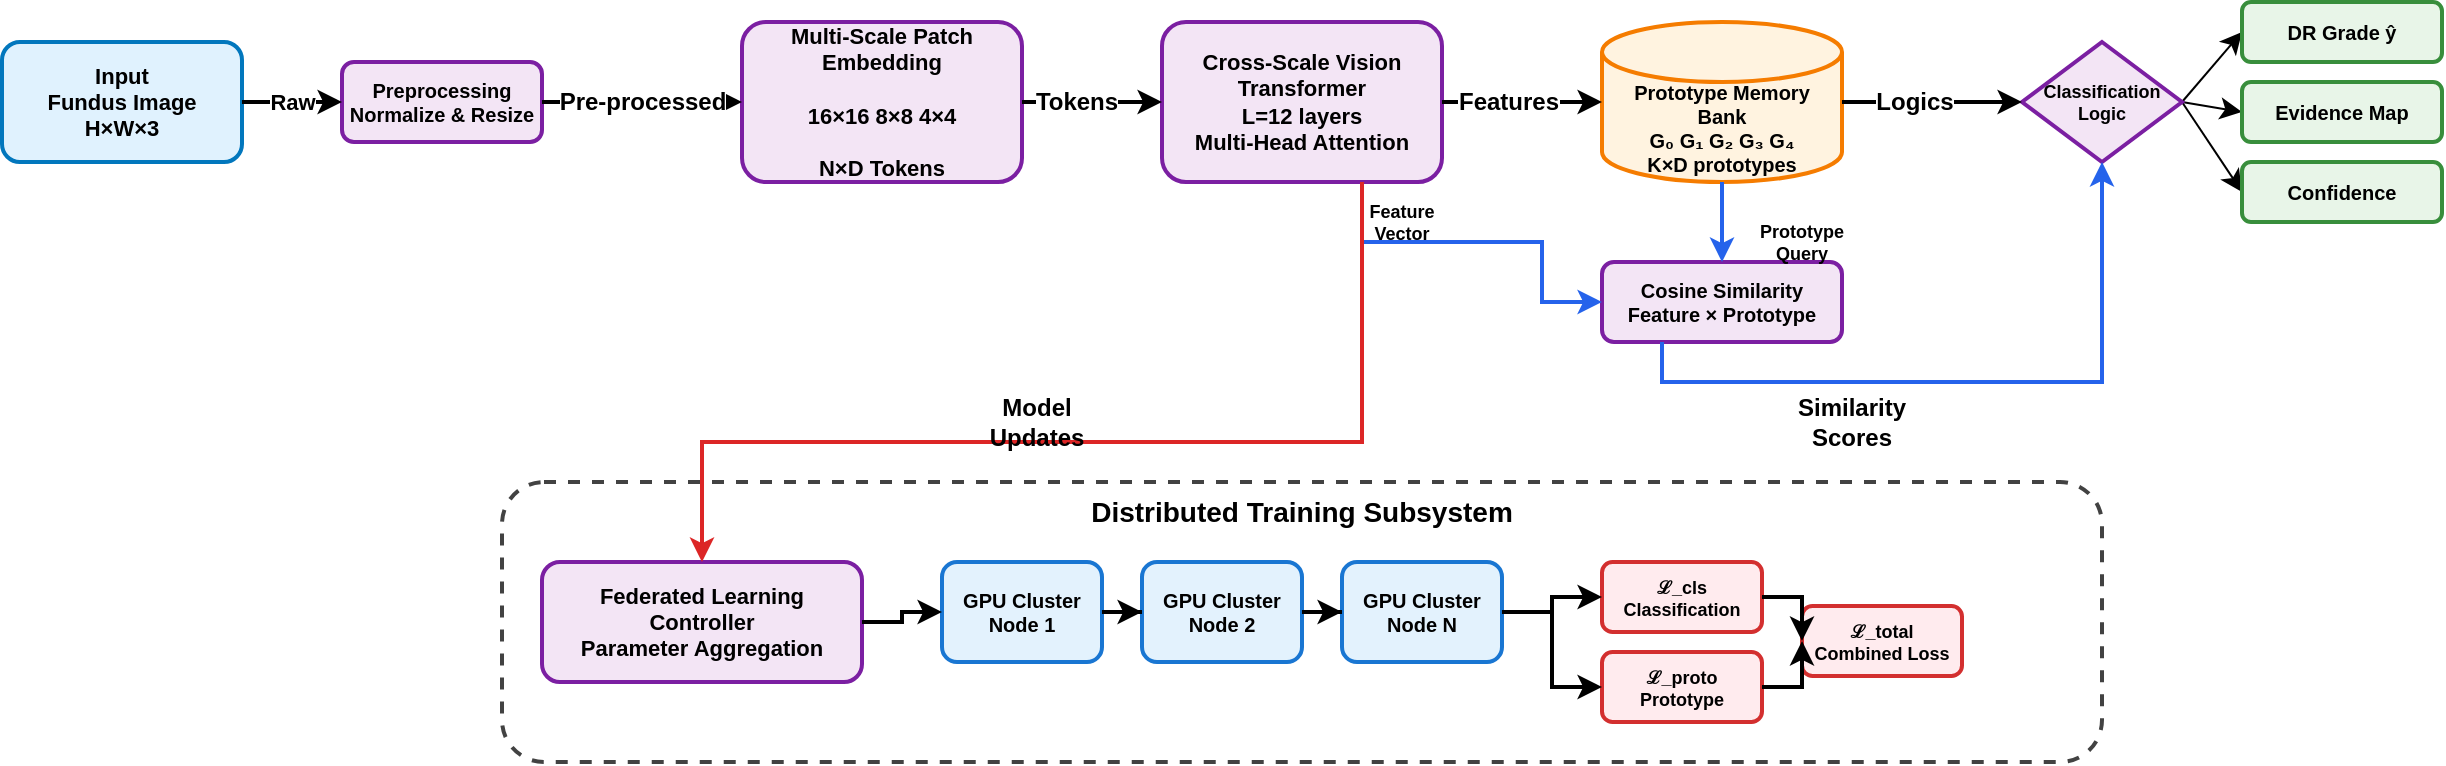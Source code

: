 <mxfile version="28.0.6">
  <diagram name="RetinoFusionNet Architecture" id="ZaIA_t4OzmAZ1vT0Y2EV">
    <mxGraphModel dx="1273" dy="252" grid="1" gridSize="10" guides="1" tooltips="1" connect="1" arrows="0" fold="1" page="1" pageScale="1" pageWidth="850" pageHeight="1100" math="0" shadow="0">
      <root>
        <mxCell id="0" />
        <mxCell id="1" parent="0" />
        <mxCell id="P4FH_KhMqfVyUqz4qaMQ-2" value="Input&lt;br&gt;Fundus Image&lt;br&gt;H×W×3" style="rounded=1;whiteSpace=wrap;html=1;fillColor=#e0f2fe;strokeColor=#0277bd;fontStyle=1;fontSize=11;strokeWidth=2;" parent="1" vertex="1">
          <mxGeometry x="-50" y="80" width="120" height="60" as="geometry" />
        </mxCell>
        <mxCell id="P4FH_KhMqfVyUqz4qaMQ-3" value="Preprocessing&lt;br&gt;Normalize &amp;amp; Resize" style="rounded=1;whiteSpace=wrap;html=1;fillColor=#f3e5f5;strokeColor=#7b1fa2;fontStyle=1;fontSize=10;strokeWidth=2;" parent="1" vertex="1">
          <mxGeometry x="120" y="90" width="100" height="40" as="geometry" />
        </mxCell>
        <mxCell id="P4FH_KhMqfVyUqz4qaMQ-4" value="Multi-Scale Patch&lt;br&gt;Embedding&lt;br&gt;&lt;br&gt;16×16  8×8  4×4&lt;br&gt;&lt;br&gt;N×D Tokens" style="rounded=1;whiteSpace=wrap;html=1;fillColor=#f3e5f5;strokeColor=#7b1fa2;fontStyle=1;fontSize=11;strokeWidth=2;" parent="1" vertex="1">
          <mxGeometry x="320" y="70" width="140" height="80" as="geometry" />
        </mxCell>
        <mxCell id="P4FH_KhMqfVyUqz4qaMQ-5" value="Cross-Scale Vision&lt;br&gt;Transformer&lt;br&gt;L=12 layers&lt;br&gt;Multi-Head Attention" style="rounded=1;whiteSpace=wrap;html=1;fillColor=#f3e5f5;strokeColor=#7b1fa2;fontStyle=1;fontSize=11;strokeWidth=2;" parent="1" vertex="1">
          <mxGeometry x="530" y="70" width="140" height="80" as="geometry" />
        </mxCell>
        <mxCell id="P4FH_KhMqfVyUqz4qaMQ-6" value="Prototype Memory&lt;br&gt;Bank&lt;br&gt;G₀ G₁ G₂ G₃ G₄&lt;br&gt;K×D prototypes" style="shape=cylinder3;whiteSpace=wrap;html=1;boundedLbl=1;backgroundOutline=1;size=15;fillColor=#fff3e0;strokeColor=#f57c00;fontStyle=1;fontSize=10;strokeWidth=2;" parent="1" vertex="1">
          <mxGeometry x="750" y="70" width="120" height="80" as="geometry" />
        </mxCell>
        <mxCell id="P4FH_KhMqfVyUqz4qaMQ-7" value="Cosine Similarity&lt;br&gt;Feature × Prototype" style="rounded=1;whiteSpace=wrap;html=1;fillColor=#f3e5f5;strokeColor=#7b1fa2;fontStyle=1;fontSize=10;strokeWidth=2;" parent="1" vertex="1">
          <mxGeometry x="750" y="190" width="120" height="40" as="geometry" />
        </mxCell>
        <mxCell id="EUMeIjVDrOaS8mFstmGV-6" style="edgeStyle=none;curved=1;rounded=0;orthogonalLoop=1;jettySize=auto;html=1;exitX=1;exitY=0.5;exitDx=0;exitDy=0;entryX=0;entryY=0.5;entryDx=0;entryDy=0;fontSize=12;startSize=8;endSize=8;" edge="1" parent="1" source="P4FH_KhMqfVyUqz4qaMQ-8" target="P4FH_KhMqfVyUqz4qaMQ-9">
          <mxGeometry relative="1" as="geometry" />
        </mxCell>
        <mxCell id="EUMeIjVDrOaS8mFstmGV-7" style="edgeStyle=none;curved=1;rounded=0;orthogonalLoop=1;jettySize=auto;html=1;exitX=1;exitY=0.5;exitDx=0;exitDy=0;entryX=0;entryY=0.5;entryDx=0;entryDy=0;fontSize=12;startSize=8;endSize=8;" edge="1" parent="1" source="P4FH_KhMqfVyUqz4qaMQ-8" target="P4FH_KhMqfVyUqz4qaMQ-10">
          <mxGeometry relative="1" as="geometry" />
        </mxCell>
        <mxCell id="EUMeIjVDrOaS8mFstmGV-8" style="edgeStyle=none;curved=1;rounded=0;orthogonalLoop=1;jettySize=auto;html=1;exitX=1;exitY=0.5;exitDx=0;exitDy=0;entryX=0;entryY=0.5;entryDx=0;entryDy=0;fontSize=12;startSize=8;endSize=8;" edge="1" parent="1" source="P4FH_KhMqfVyUqz4qaMQ-8" target="P4FH_KhMqfVyUqz4qaMQ-11">
          <mxGeometry relative="1" as="geometry" />
        </mxCell>
        <mxCell id="P4FH_KhMqfVyUqz4qaMQ-8" value="Classification&lt;br&gt;Logic" style="rhombus;whiteSpace=wrap;html=1;fillColor=#f3e5f5;strokeColor=#7b1fa2;fontStyle=1;fontSize=9;strokeWidth=2;" parent="1" vertex="1">
          <mxGeometry x="960" y="80" width="80" height="60" as="geometry" />
        </mxCell>
        <mxCell id="P4FH_KhMqfVyUqz4qaMQ-9" value="DR Grade ŷ" style="rounded=1;whiteSpace=wrap;html=1;fillColor=#e8f5e8;strokeColor=#388e3c;fontStyle=1;fontSize=10;strokeWidth=2;" parent="1" vertex="1">
          <mxGeometry x="1070" y="60" width="100" height="30" as="geometry" />
        </mxCell>
        <mxCell id="P4FH_KhMqfVyUqz4qaMQ-10" value="Evidence Map" style="rounded=1;whiteSpace=wrap;html=1;fillColor=#e8f5e8;strokeColor=#388e3c;fontStyle=1;fontSize=10;strokeWidth=2;" parent="1" vertex="1">
          <mxGeometry x="1070" y="100" width="100" height="30" as="geometry" />
        </mxCell>
        <mxCell id="P4FH_KhMqfVyUqz4qaMQ-11" value="Confidence" style="rounded=1;whiteSpace=wrap;html=1;fillColor=#e8f5e8;strokeColor=#388e3c;fontStyle=1;fontSize=10;strokeWidth=2;" parent="1" vertex="1">
          <mxGeometry x="1070" y="140" width="100" height="30" as="geometry" />
        </mxCell>
        <mxCell id="P4FH_KhMqfVyUqz4qaMQ-12" value="Distributed Training Subsystem" style="rounded=1;whiteSpace=wrap;html=1;fillColor=none;strokeColor=#424242;strokeWidth=2;dashed=1;verticalAlign=top;fontStyle=1;fontSize=14;" parent="1" vertex="1">
          <mxGeometry x="200" y="300" width="800" height="140" as="geometry" />
        </mxCell>
        <mxCell id="P4FH_KhMqfVyUqz4qaMQ-13" value="Federated Learning&lt;br&gt;Controller&lt;br&gt;Parameter Aggregation" style="rounded=1;whiteSpace=wrap;html=1;fillColor=#f3e5f5;strokeColor=#7b1fa2;fontStyle=1;fontSize=11;strokeWidth=2;" parent="1" vertex="1">
          <mxGeometry x="220" y="340" width="160" height="60" as="geometry" />
        </mxCell>
        <mxCell id="P4FH_KhMqfVyUqz4qaMQ-14" value="GPU Cluster&lt;br&gt;Node 1" style="rounded=1;whiteSpace=wrap;html=1;fillColor=#e3f2fd;strokeColor=#1976d2;fontStyle=1;fontSize=10;strokeWidth=2;" parent="1" vertex="1">
          <mxGeometry x="420" y="340" width="80" height="50" as="geometry" />
        </mxCell>
        <mxCell id="P4FH_KhMqfVyUqz4qaMQ-15" value="GPU Cluster&lt;br&gt;Node 2" style="rounded=1;whiteSpace=wrap;html=1;fillColor=#e3f2fd;strokeColor=#1976d2;fontStyle=1;fontSize=10;strokeWidth=2;" parent="1" vertex="1">
          <mxGeometry x="520" y="340" width="80" height="50" as="geometry" />
        </mxCell>
        <mxCell id="P4FH_KhMqfVyUqz4qaMQ-16" value="GPU Cluster&lt;br&gt;Node N" style="rounded=1;whiteSpace=wrap;html=1;fillColor=#e3f2fd;strokeColor=#1976d2;fontStyle=1;fontSize=10;strokeWidth=2;" parent="1" vertex="1">
          <mxGeometry x="620" y="340" width="80" height="50" as="geometry" />
        </mxCell>
        <mxCell id="P4FH_KhMqfVyUqz4qaMQ-17" value="ℒ_cls&lt;br&gt;Classification" style="rounded=1;whiteSpace=wrap;html=1;fillColor=#ffebee;strokeColor=#d32f2f;fontStyle=1;fontSize=9;strokeWidth=2;" parent="1" vertex="1">
          <mxGeometry x="750" y="340" width="80" height="35" as="geometry" />
        </mxCell>
        <mxCell id="P4FH_KhMqfVyUqz4qaMQ-18" value="ℒ_proto&lt;br&gt;Prototype" style="rounded=1;whiteSpace=wrap;html=1;fillColor=#ffebee;strokeColor=#d32f2f;fontStyle=1;fontSize=9;strokeWidth=2;" parent="1" vertex="1">
          <mxGeometry x="750" y="385" width="80" height="35" as="geometry" />
        </mxCell>
        <mxCell id="P4FH_KhMqfVyUqz4qaMQ-19" value="ℒ_total&lt;br&gt;Combined Loss" style="rounded=1;whiteSpace=wrap;html=1;fillColor=#ffebee;strokeColor=#d32f2f;fontStyle=1;fontSize=9;strokeWidth=2;" parent="1" vertex="1">
          <mxGeometry x="850" y="362" width="80" height="35" as="geometry" />
        </mxCell>
        <mxCell id="P4FH_KhMqfVyUqz4qaMQ-22" value="Raw" style="edgeStyle=orthogonalEdgeStyle;rounded=0;orthogonalLoop=1;jettySize=auto;html=1;strokeWidth=2;endArrow=classic;fontStyle=1" parent="1" source="P4FH_KhMqfVyUqz4qaMQ-2" target="P4FH_KhMqfVyUqz4qaMQ-3" edge="1">
          <mxGeometry relative="1" as="geometry" />
        </mxCell>
        <mxCell id="P4FH_KhMqfVyUqz4qaMQ-23" style="edgeStyle=orthogonalEdgeStyle;rounded=0;orthogonalLoop=1;jettySize=auto;html=1;strokeWidth=2;endArrow=classic;fontStyle=1" parent="1" source="P4FH_KhMqfVyUqz4qaMQ-3" target="P4FH_KhMqfVyUqz4qaMQ-4" edge="1">
          <mxGeometry relative="1" as="geometry" />
        </mxCell>
        <mxCell id="EUMeIjVDrOaS8mFstmGV-2" value="Pre-processed" style="edgeLabel;html=1;align=center;verticalAlign=middle;resizable=0;points=[];fontSize=12;fontStyle=1" vertex="1" connectable="0" parent="P4FH_KhMqfVyUqz4qaMQ-23">
          <mxGeometry x="-0.385" relative="1" as="geometry">
            <mxPoint x="19" as="offset" />
          </mxGeometry>
        </mxCell>
        <mxCell id="P4FH_KhMqfVyUqz4qaMQ-24" style="edgeStyle=orthogonalEdgeStyle;rounded=0;orthogonalLoop=1;jettySize=auto;html=1;strokeWidth=2;endArrow=classic;fontStyle=1" parent="1" source="P4FH_KhMqfVyUqz4qaMQ-4" target="P4FH_KhMqfVyUqz4qaMQ-5" edge="1">
          <mxGeometry relative="1" as="geometry" />
        </mxCell>
        <mxCell id="EUMeIjVDrOaS8mFstmGV-3" value="&lt;b&gt;Tokens&lt;/b&gt;" style="edgeLabel;html=1;align=center;verticalAlign=middle;resizable=0;points=[];fontSize=12;" vertex="1" connectable="0" parent="P4FH_KhMqfVyUqz4qaMQ-24">
          <mxGeometry x="-0.238" relative="1" as="geometry">
            <mxPoint as="offset" />
          </mxGeometry>
        </mxCell>
        <mxCell id="P4FH_KhMqfVyUqz4qaMQ-25" style="edgeStyle=orthogonalEdgeStyle;rounded=0;orthogonalLoop=1;jettySize=auto;html=1;strokeWidth=2;endArrow=classic;fontStyle=1" parent="1" source="P4FH_KhMqfVyUqz4qaMQ-5" target="P4FH_KhMqfVyUqz4qaMQ-6" edge="1">
          <mxGeometry relative="1" as="geometry" />
        </mxCell>
        <mxCell id="EUMeIjVDrOaS8mFstmGV-4" value="&lt;b&gt;Features&lt;/b&gt;" style="edgeLabel;html=1;align=center;verticalAlign=middle;resizable=0;points=[];fontSize=12;" vertex="1" connectable="0" parent="P4FH_KhMqfVyUqz4qaMQ-25">
          <mxGeometry x="-0.517" relative="1" as="geometry">
            <mxPoint x="13" as="offset" />
          </mxGeometry>
        </mxCell>
        <mxCell id="P4FH_KhMqfVyUqz4qaMQ-26" style="edgeStyle=orthogonalEdgeStyle;rounded=0;orthogonalLoop=1;jettySize=auto;html=1;strokeWidth=2;endArrow=classic;fontStyle=1" parent="1" source="P4FH_KhMqfVyUqz4qaMQ-6" target="P4FH_KhMqfVyUqz4qaMQ-8" edge="1">
          <mxGeometry relative="1" as="geometry">
            <mxPoint x="970" y="110" as="targetPoint" />
          </mxGeometry>
        </mxCell>
        <mxCell id="EUMeIjVDrOaS8mFstmGV-5" value="&lt;b&gt;Logics&lt;/b&gt;" style="edgeLabel;html=1;align=center;verticalAlign=middle;resizable=0;points=[];fontSize=12;" vertex="1" connectable="0" parent="P4FH_KhMqfVyUqz4qaMQ-26">
          <mxGeometry x="-0.615" relative="1" as="geometry">
            <mxPoint x="18" as="offset" />
          </mxGeometry>
        </mxCell>
        <mxCell id="P4FH_KhMqfVyUqz4qaMQ-30" style="edgeStyle=orthogonalEdgeStyle;rounded=0;orthogonalLoop=1;jettySize=auto;html=1;strokeWidth=2;endArrow=classic;strokeColor=#2563eb;fontStyle=1" parent="1" source="P4FH_KhMqfVyUqz4qaMQ-5" target="P4FH_KhMqfVyUqz4qaMQ-7" edge="1">
          <mxGeometry relative="1" as="geometry">
            <Array as="points">
              <mxPoint x="630" y="180" />
              <mxPoint x="720" y="180" />
            </Array>
          </mxGeometry>
        </mxCell>
        <mxCell id="P4FH_KhMqfVyUqz4qaMQ-31" style="edgeStyle=orthogonalEdgeStyle;rounded=0;orthogonalLoop=1;jettySize=auto;html=1;strokeWidth=2;endArrow=classic;strokeColor=#2563eb;fontStyle=1" parent="1" source="P4FH_KhMqfVyUqz4qaMQ-6" target="P4FH_KhMqfVyUqz4qaMQ-7" edge="1">
          <mxGeometry relative="1" as="geometry" />
        </mxCell>
        <mxCell id="P4FH_KhMqfVyUqz4qaMQ-32" style="edgeStyle=orthogonalEdgeStyle;rounded=0;orthogonalLoop=1;jettySize=auto;html=1;strokeWidth=2;endArrow=classic;strokeColor=#2563eb;fontStyle=1;entryX=0.5;entryY=1;entryDx=0;entryDy=0;" parent="1" source="P4FH_KhMqfVyUqz4qaMQ-7" target="P4FH_KhMqfVyUqz4qaMQ-8" edge="1">
          <mxGeometry relative="1" as="geometry">
            <Array as="points">
              <mxPoint x="780" y="250" />
              <mxPoint x="1000" y="250" />
            </Array>
          </mxGeometry>
        </mxCell>
        <mxCell id="P4FH_KhMqfVyUqz4qaMQ-33" style="edgeStyle=orthogonalEdgeStyle;rounded=0;orthogonalLoop=1;jettySize=auto;html=1;strokeWidth=2;endArrow=classic;strokeColor=#dc2626;fontStyle=1" parent="1" source="P4FH_KhMqfVyUqz4qaMQ-5" target="P4FH_KhMqfVyUqz4qaMQ-13" edge="1">
          <mxGeometry relative="1" as="geometry">
            <Array as="points">
              <mxPoint x="630" y="280" />
              <mxPoint x="300" y="280" />
            </Array>
          </mxGeometry>
        </mxCell>
        <mxCell id="P4FH_KhMqfVyUqz4qaMQ-34" style="edgeStyle=orthogonalEdgeStyle;rounded=0;orthogonalLoop=1;jettySize=auto;html=1;strokeWidth=2;endArrow=classic;fontStyle=1" parent="1" source="P4FH_KhMqfVyUqz4qaMQ-13" target="P4FH_KhMqfVyUqz4qaMQ-14" edge="1">
          <mxGeometry relative="1" as="geometry" />
        </mxCell>
        <mxCell id="P4FH_KhMqfVyUqz4qaMQ-35" style="edgeStyle=orthogonalEdgeStyle;rounded=0;orthogonalLoop=1;jettySize=auto;html=1;strokeWidth=2;endArrow=classic;fontStyle=1" parent="1" source="P4FH_KhMqfVyUqz4qaMQ-14" target="P4FH_KhMqfVyUqz4qaMQ-15" edge="1">
          <mxGeometry relative="1" as="geometry" />
        </mxCell>
        <mxCell id="P4FH_KhMqfVyUqz4qaMQ-36" style="edgeStyle=orthogonalEdgeStyle;rounded=0;orthogonalLoop=1;jettySize=auto;html=1;strokeWidth=2;endArrow=classic;fontStyle=1" parent="1" source="P4FH_KhMqfVyUqz4qaMQ-15" target="P4FH_KhMqfVyUqz4qaMQ-16" edge="1">
          <mxGeometry relative="1" as="geometry" />
        </mxCell>
        <mxCell id="P4FH_KhMqfVyUqz4qaMQ-37" style="edgeStyle=orthogonalEdgeStyle;rounded=0;orthogonalLoop=1;jettySize=auto;html=1;strokeWidth=2;endArrow=classic;fontStyle=1" parent="1" source="P4FH_KhMqfVyUqz4qaMQ-16" target="P4FH_KhMqfVyUqz4qaMQ-17" edge="1">
          <mxGeometry relative="1" as="geometry" />
        </mxCell>
        <mxCell id="P4FH_KhMqfVyUqz4qaMQ-38" style="edgeStyle=orthogonalEdgeStyle;rounded=0;orthogonalLoop=1;jettySize=auto;html=1;strokeWidth=2;endArrow=classic;fontStyle=1" parent="1" source="P4FH_KhMqfVyUqz4qaMQ-16" target="P4FH_KhMqfVyUqz4qaMQ-18" edge="1">
          <mxGeometry relative="1" as="geometry" />
        </mxCell>
        <mxCell id="P4FH_KhMqfVyUqz4qaMQ-39" style="edgeStyle=orthogonalEdgeStyle;rounded=0;orthogonalLoop=1;jettySize=auto;html=1;strokeWidth=2;endArrow=classic;fontStyle=1" parent="1" source="P4FH_KhMqfVyUqz4qaMQ-17" target="P4FH_KhMqfVyUqz4qaMQ-19" edge="1">
          <mxGeometry relative="1" as="geometry" />
        </mxCell>
        <mxCell id="P4FH_KhMqfVyUqz4qaMQ-40" style="edgeStyle=orthogonalEdgeStyle;rounded=0;orthogonalLoop=1;jettySize=auto;html=1;strokeWidth=2;endArrow=classic;fontStyle=1" parent="1" source="P4FH_KhMqfVyUqz4qaMQ-18" target="P4FH_KhMqfVyUqz4qaMQ-19" edge="1">
          <mxGeometry relative="1" as="geometry" />
        </mxCell>
        <mxCell id="P4FH_KhMqfVyUqz4qaMQ-46" value="Feature Vector" style="text;html=1;strokeColor=none;fillColor=none;align=center;verticalAlign=middle;whiteSpace=wrap;rounded=0;fontSize=9;color=#2563eb;fontStyle=1;strokeWidth=2;" parent="1" vertex="1">
          <mxGeometry x="620" y="160" width="60" height="20" as="geometry" />
        </mxCell>
        <mxCell id="P4FH_KhMqfVyUqz4qaMQ-47" value="Prototype Query" style="text;html=1;strokeColor=none;fillColor=none;align=center;verticalAlign=middle;whiteSpace=wrap;rounded=0;fontSize=9;color=#2563eb;fontStyle=1;strokeWidth=2;" parent="1" vertex="1">
          <mxGeometry x="820" y="170" width="60" height="20" as="geometry" />
        </mxCell>
        <mxCell id="P4FH_KhMqfVyUqz4qaMQ-48" value="&lt;font style=&quot;font-size: 12px;&quot;&gt;Similarity Scores&lt;/font&gt;" style="text;html=1;strokeColor=none;fillColor=none;align=center;verticalAlign=middle;whiteSpace=wrap;rounded=0;fontSize=9;color=#2563eb;fontStyle=1;strokeWidth=2;" parent="1" vertex="1">
          <mxGeometry x="845" y="260" width="60" height="20" as="geometry" />
        </mxCell>
        <mxCell id="P4FH_KhMqfVyUqz4qaMQ-49" value="Model Updates" style="text;html=1;strokeColor=none;fillColor=none;align=center;verticalAlign=middle;whiteSpace=wrap;rounded=0;fontSize=12;color=#dc2626;fontStyle=1;strokeWidth=2;" parent="1" vertex="1">
          <mxGeometry x="435" y="260" width="65" height="20" as="geometry" />
        </mxCell>
      </root>
    </mxGraphModel>
  </diagram>
</mxfile>
